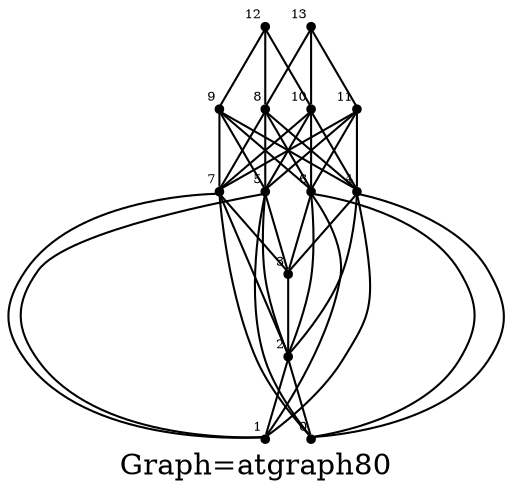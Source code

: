 /* Created by igraph 0.8.0-pre+0200568 */
graph {
  graph [
    label="Graph=atgraph80"
    labelloc=bottom
  ];
  0 [
    pos="0.000000,1.000000!"
    shape=point
    fontsize=6
    xlabel=0
  ];
  1 [
    pos="-0.100000,2.000000!"
    shape=point
    fontsize=6
    xlabel=1
  ];
  2 [
    pos="0.000000,3.000000!"
    shape=point
    fontsize=6
    xlabel=2
  ];
  3 [
    pos="1.000000,1.000000!"
    shape=point
    fontsize=6
    xlabel=3
  ];
  4 [
    pos="0.900000,2.000000!"
    shape=point
    fontsize=6
    xlabel=4
  ];
  5 [
    pos="1.000000,3.000000!"
    shape=point
    fontsize=6
    xlabel=5
  ];
  6 [
    pos="2.000000,1.000000!"
    shape=point
    fontsize=6
    xlabel=6
  ];
  7 [
    pos="1.900000,2.000000!"
    shape=point
    fontsize=6
    xlabel=7
  ];
  8 [
    pos="2.000000,3.000000!"
    shape=point
    fontsize=6
    xlabel=8
  ];
  9 [
    pos="3.000000,0.000000!"
    shape=point
    fontsize=6
    xlabel=9
  ];
  10 [
    pos="2.900000,1.000000!"
    shape=point
    fontsize=6
    xlabel=10
  ];
  11 [
    pos="3.000000,2.000000!"
    shape=point
    fontsize=6
    xlabel=11
  ];
  12 [
    pos="2.900000,3.000000!"
    shape=point
    fontsize=6
    xlabel=12
  ];
  13 [
    pos="3.000000,4.000000!"
    shape=point
    fontsize=6
    xlabel=13
  ];

  2 -- 0;
  4 -- 0;
  5 -- 0;
  6 -- 0;
  7 -- 0;
  2 -- 1;
  4 -- 1;
  5 -- 1;
  6 -- 1;
  7 -- 1;
  3 -- 2;
  4 -- 2;
  5 -- 2;
  6 -- 2;
  7 -- 2;
  4 -- 3;
  5 -- 3;
  7 -- 3;
  8 -- 4;
  9 -- 4;
  10 -- 4;
  11 -- 4;
  8 -- 5;
  9 -- 5;
  10 -- 5;
  11 -- 5;
  6 -- 3;
  8 -- 6;
  9 -- 6;
  10 -- 6;
  11 -- 6;
  8 -- 7;
  9 -- 7;
  10 -- 7;
  11 -- 7;
  12 -- 8;
  12 -- 9;
  12 -- 10;
  13 -- 8;
  13 -- 10;
  13 -- 11;
}
